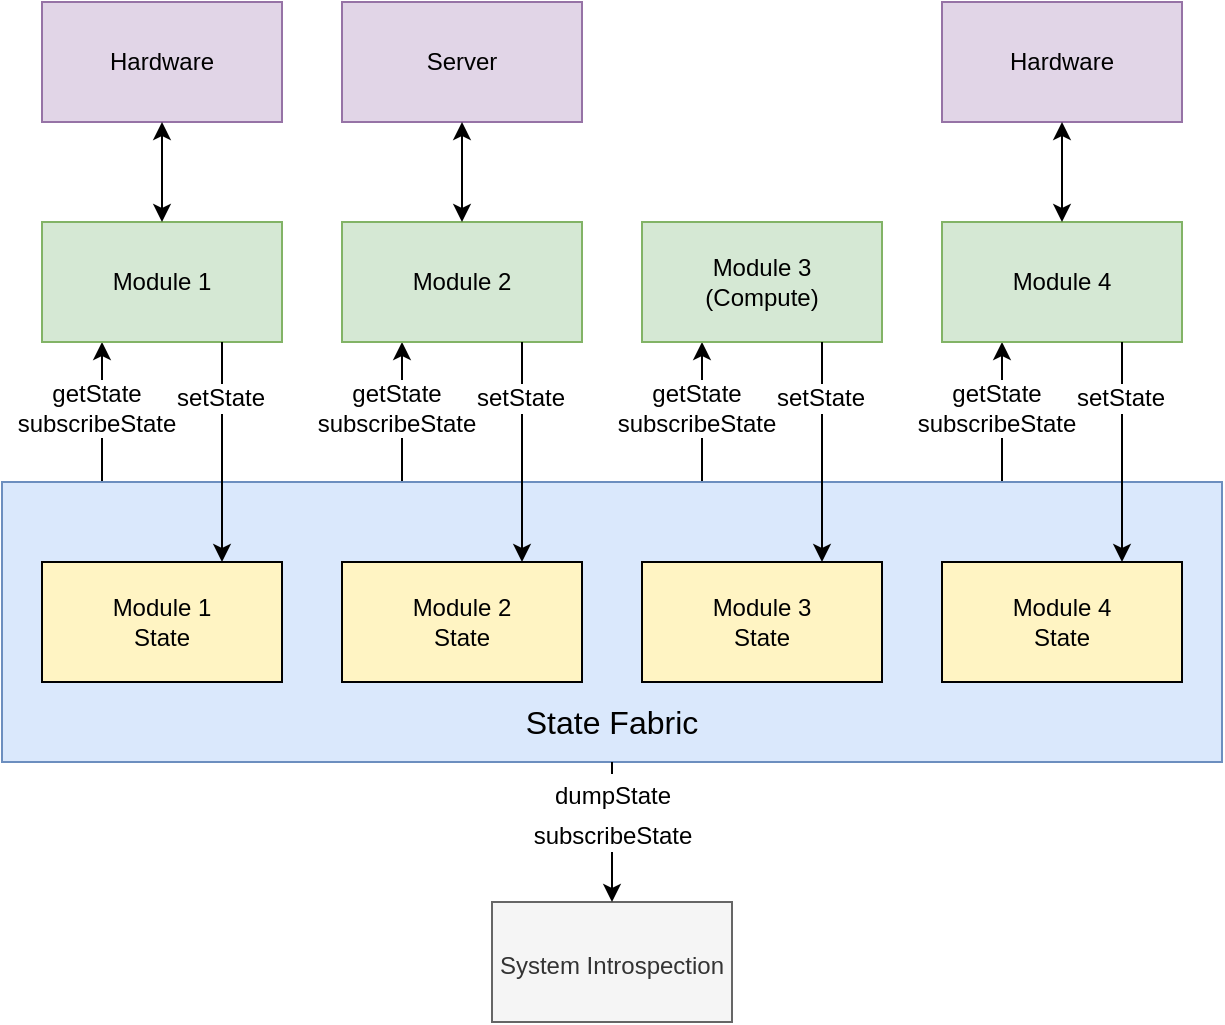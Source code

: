 <mxfile version="12.6.5" type="device"><diagram id="2l0lC3tq8opf9l6-ebVb" name="Page-1"><mxGraphModel dx="786" dy="580" grid="1" gridSize="10" guides="1" tooltips="1" connect="1" arrows="1" fold="1" page="1" pageScale="1" pageWidth="1654" pageHeight="1169" math="0" shadow="0"><root><mxCell id="0"/><mxCell id="1" parent="0"/><mxCell id="Mg-YqVyIgQlDT-JdyWLg-21" value="" style="endArrow=classic;html=1;entryX=0.25;entryY=1;entryDx=0;entryDy=0;exitX=0.25;exitY=0;exitDx=0;exitDy=0;" edge="1" parent="1" source="Mg-YqVyIgQlDT-JdyWLg-7" target="Mg-YqVyIgQlDT-JdyWLg-3"><mxGeometry width="50" height="50" relative="1" as="geometry"><mxPoint x="200" y="530" as="sourcePoint"/><mxPoint x="200" y="420" as="targetPoint"/></mxGeometry></mxCell><mxCell id="Mg-YqVyIgQlDT-JdyWLg-22" value="getState&lt;br&gt;subscribeState" style="text;html=1;align=center;verticalAlign=middle;resizable=0;points=[];labelBackgroundColor=#ffffff;" vertex="1" connectable="0" parent="Mg-YqVyIgQlDT-JdyWLg-21"><mxGeometry x="0.4" y="3" relative="1" as="geometry"><mxPoint as="offset"/></mxGeometry></mxCell><mxCell id="Mg-YqVyIgQlDT-JdyWLg-23" value="" style="endArrow=classic;html=1;entryX=0.25;entryY=1;entryDx=0;entryDy=0;exitX=0.25;exitY=0;exitDx=0;exitDy=0;" edge="1" parent="1" source="Mg-YqVyIgQlDT-JdyWLg-8" target="Mg-YqVyIgQlDT-JdyWLg-4"><mxGeometry width="50" height="50" relative="1" as="geometry"><mxPoint x="350" y="530" as="sourcePoint"/><mxPoint x="350" y="420" as="targetPoint"/></mxGeometry></mxCell><mxCell id="Mg-YqVyIgQlDT-JdyWLg-24" value="getState&lt;br&gt;subscribeState" style="text;html=1;align=center;verticalAlign=middle;resizable=0;points=[];labelBackgroundColor=#ffffff;" vertex="1" connectable="0" parent="Mg-YqVyIgQlDT-JdyWLg-23"><mxGeometry x="0.4" y="3" relative="1" as="geometry"><mxPoint as="offset"/></mxGeometry></mxCell><mxCell id="Mg-YqVyIgQlDT-JdyWLg-25" value="" style="endArrow=classic;html=1;entryX=0.25;entryY=1;entryDx=0;entryDy=0;exitX=0.25;exitY=0;exitDx=0;exitDy=0;" edge="1" parent="1" source="Mg-YqVyIgQlDT-JdyWLg-9" target="Mg-YqVyIgQlDT-JdyWLg-5"><mxGeometry width="50" height="50" relative="1" as="geometry"><mxPoint x="500" y="530" as="sourcePoint"/><mxPoint x="500" y="420" as="targetPoint"/></mxGeometry></mxCell><mxCell id="Mg-YqVyIgQlDT-JdyWLg-26" value="getState&lt;br&gt;subscribeState" style="text;html=1;align=center;verticalAlign=middle;resizable=0;points=[];labelBackgroundColor=#ffffff;" vertex="1" connectable="0" parent="Mg-YqVyIgQlDT-JdyWLg-25"><mxGeometry x="0.4" y="3" relative="1" as="geometry"><mxPoint as="offset"/></mxGeometry></mxCell><mxCell id="Mg-YqVyIgQlDT-JdyWLg-12" value="" style="endArrow=classic;html=1;entryX=0.25;entryY=1;entryDx=0;entryDy=0;exitX=0.25;exitY=0;exitDx=0;exitDy=0;" edge="1" parent="1" source="Mg-YqVyIgQlDT-JdyWLg-6" target="Mg-YqVyIgQlDT-JdyWLg-1"><mxGeometry width="50" height="50" relative="1" as="geometry"><mxPoint x="180" y="660" as="sourcePoint"/><mxPoint x="260" y="530" as="targetPoint"/></mxGeometry></mxCell><mxCell id="Mg-YqVyIgQlDT-JdyWLg-14" value="getState&lt;br&gt;subscribeState" style="text;html=1;align=center;verticalAlign=middle;resizable=0;points=[];labelBackgroundColor=#ffffff;" vertex="1" connectable="0" parent="Mg-YqVyIgQlDT-JdyWLg-12"><mxGeometry x="0.4" y="3" relative="1" as="geometry"><mxPoint as="offset"/></mxGeometry></mxCell><mxCell id="Mg-YqVyIgQlDT-JdyWLg-1" value="Module 1" style="rounded=0;whiteSpace=wrap;html=1;fillColor=#d5e8d4;strokeColor=#82b366;" vertex="1" parent="1"><mxGeometry x="160" y="350" width="120" height="60" as="geometry"/></mxCell><mxCell id="Mg-YqVyIgQlDT-JdyWLg-2" value="" style="rounded=0;whiteSpace=wrap;html=1;fillColor=#dae8fc;strokeColor=#6c8ebf;" vertex="1" parent="1"><mxGeometry x="140" y="480" width="610" height="140" as="geometry"/></mxCell><mxCell id="Mg-YqVyIgQlDT-JdyWLg-3" value="&lt;span style=&quot;white-space: normal&quot;&gt;Module 2&lt;/span&gt;" style="rounded=0;whiteSpace=wrap;html=1;fillColor=#d5e8d4;strokeColor=#82b366;" vertex="1" parent="1"><mxGeometry x="310" y="350" width="120" height="60" as="geometry"/></mxCell><mxCell id="Mg-YqVyIgQlDT-JdyWLg-4" value="&lt;span style=&quot;white-space: normal&quot;&gt;Module 3&lt;br&gt;(Compute)&lt;br&gt;&lt;/span&gt;" style="rounded=0;whiteSpace=wrap;html=1;fillColor=#d5e8d4;strokeColor=#82b366;" vertex="1" parent="1"><mxGeometry x="460" y="350" width="120" height="60" as="geometry"/></mxCell><mxCell id="Mg-YqVyIgQlDT-JdyWLg-5" value="&lt;span style=&quot;white-space: normal&quot;&gt;Module 4&lt;/span&gt;" style="rounded=0;whiteSpace=wrap;html=1;fillColor=#d5e8d4;strokeColor=#82b366;" vertex="1" parent="1"><mxGeometry x="610" y="350" width="120" height="60" as="geometry"/></mxCell><mxCell id="Mg-YqVyIgQlDT-JdyWLg-6" value="&lt;span style=&quot;white-space: normal&quot;&gt;Module 1&lt;br&gt;State&lt;br&gt;&lt;/span&gt;" style="rounded=0;whiteSpace=wrap;html=1;fillColor=#FFF4C3;" vertex="1" parent="1"><mxGeometry x="160" y="520" width="120" height="60" as="geometry"/></mxCell><mxCell id="Mg-YqVyIgQlDT-JdyWLg-7" value="&lt;span style=&quot;white-space: normal&quot;&gt;Module 2&lt;/span&gt;&lt;br style=&quot;white-space: normal&quot;&gt;&lt;span style=&quot;white-space: normal&quot;&gt;State&lt;/span&gt;" style="rounded=0;whiteSpace=wrap;html=1;fillColor=#FFF4C3;" vertex="1" parent="1"><mxGeometry x="310" y="520" width="120" height="60" as="geometry"/></mxCell><mxCell id="Mg-YqVyIgQlDT-JdyWLg-8" value="&lt;span style=&quot;white-space: normal&quot;&gt;Module 3&lt;/span&gt;&lt;br style=&quot;white-space: normal&quot;&gt;&lt;span style=&quot;white-space: normal&quot;&gt;State&lt;/span&gt;" style="rounded=0;whiteSpace=wrap;html=1;fillColor=#FFF4C3;" vertex="1" parent="1"><mxGeometry x="460" y="520" width="120" height="60" as="geometry"/></mxCell><mxCell id="Mg-YqVyIgQlDT-JdyWLg-9" value="&lt;span style=&quot;white-space: normal&quot;&gt;Module 4&lt;/span&gt;&lt;br style=&quot;white-space: normal&quot;&gt;&lt;span style=&quot;white-space: normal&quot;&gt;State&lt;/span&gt;" style="rounded=0;whiteSpace=wrap;html=1;fillColor=#FFF4C3;" vertex="1" parent="1"><mxGeometry x="610" y="520" width="120" height="60" as="geometry"/></mxCell><mxCell id="Mg-YqVyIgQlDT-JdyWLg-11" value="" style="endArrow=classic;html=1;exitX=0.75;exitY=1;exitDx=0;exitDy=0;entryX=0.75;entryY=0;entryDx=0;entryDy=0;" edge="1" parent="1" source="Mg-YqVyIgQlDT-JdyWLg-1" target="Mg-YqVyIgQlDT-JdyWLg-6"><mxGeometry width="50" height="50" relative="1" as="geometry"><mxPoint x="140" y="650" as="sourcePoint"/><mxPoint x="190" y="600" as="targetPoint"/></mxGeometry></mxCell><mxCell id="Mg-YqVyIgQlDT-JdyWLg-13" value="setState" style="text;html=1;align=center;verticalAlign=middle;resizable=0;points=[];labelBackgroundColor=#ffffff;" vertex="1" connectable="0" parent="Mg-YqVyIgQlDT-JdyWLg-11"><mxGeometry x="-0.495" y="-1" relative="1" as="geometry"><mxPoint as="offset"/></mxGeometry></mxCell><mxCell id="Mg-YqVyIgQlDT-JdyWLg-15" value="" style="endArrow=classic;html=1;exitX=0.75;exitY=1;exitDx=0;exitDy=0;entryX=0.75;entryY=0;entryDx=0;entryDy=0;" edge="1" parent="1" source="Mg-YqVyIgQlDT-JdyWLg-3" target="Mg-YqVyIgQlDT-JdyWLg-7"><mxGeometry width="50" height="50" relative="1" as="geometry"><mxPoint x="260" y="420" as="sourcePoint"/><mxPoint x="260" y="530" as="targetPoint"/></mxGeometry></mxCell><mxCell id="Mg-YqVyIgQlDT-JdyWLg-16" value="setState" style="text;html=1;align=center;verticalAlign=middle;resizable=0;points=[];labelBackgroundColor=#ffffff;" vertex="1" connectable="0" parent="Mg-YqVyIgQlDT-JdyWLg-15"><mxGeometry x="-0.495" y="-1" relative="1" as="geometry"><mxPoint as="offset"/></mxGeometry></mxCell><mxCell id="Mg-YqVyIgQlDT-JdyWLg-17" value="" style="endArrow=classic;html=1;exitX=0.75;exitY=1;exitDx=0;exitDy=0;entryX=0.75;entryY=0;entryDx=0;entryDy=0;" edge="1" parent="1" source="Mg-YqVyIgQlDT-JdyWLg-4" target="Mg-YqVyIgQlDT-JdyWLg-8"><mxGeometry width="50" height="50" relative="1" as="geometry"><mxPoint x="410" y="420" as="sourcePoint"/><mxPoint x="410" y="530" as="targetPoint"/></mxGeometry></mxCell><mxCell id="Mg-YqVyIgQlDT-JdyWLg-18" value="setState" style="text;html=1;align=center;verticalAlign=middle;resizable=0;points=[];labelBackgroundColor=#ffffff;" vertex="1" connectable="0" parent="Mg-YqVyIgQlDT-JdyWLg-17"><mxGeometry x="-0.495" y="-1" relative="1" as="geometry"><mxPoint as="offset"/></mxGeometry></mxCell><mxCell id="Mg-YqVyIgQlDT-JdyWLg-19" value="" style="endArrow=classic;html=1;exitX=0.75;exitY=1;exitDx=0;exitDy=0;entryX=0.75;entryY=0;entryDx=0;entryDy=0;" edge="1" parent="1" source="Mg-YqVyIgQlDT-JdyWLg-5" target="Mg-YqVyIgQlDT-JdyWLg-9"><mxGeometry width="50" height="50" relative="1" as="geometry"><mxPoint x="560" y="420" as="sourcePoint"/><mxPoint x="560" y="530" as="targetPoint"/></mxGeometry></mxCell><mxCell id="Mg-YqVyIgQlDT-JdyWLg-20" value="setState" style="text;html=1;align=center;verticalAlign=middle;resizable=0;points=[];labelBackgroundColor=#ffffff;" vertex="1" connectable="0" parent="Mg-YqVyIgQlDT-JdyWLg-19"><mxGeometry x="-0.495" y="-1" relative="1" as="geometry"><mxPoint as="offset"/></mxGeometry></mxCell><mxCell id="Mg-YqVyIgQlDT-JdyWLg-27" value="Hardware" style="rounded=0;whiteSpace=wrap;html=1;fillColor=#e1d5e7;strokeColor=#9673a6;" vertex="1" parent="1"><mxGeometry x="160" y="240" width="120" height="60" as="geometry"/></mxCell><mxCell id="Mg-YqVyIgQlDT-JdyWLg-28" value="" style="endArrow=classic;startArrow=classic;html=1;fontColor=#FFFFFF;entryX=0.5;entryY=1;entryDx=0;entryDy=0;exitX=0.5;exitY=0;exitDx=0;exitDy=0;" edge="1" parent="1" source="Mg-YqVyIgQlDT-JdyWLg-1" target="Mg-YqVyIgQlDT-JdyWLg-27"><mxGeometry width="50" height="50" relative="1" as="geometry"><mxPoint x="140" y="690" as="sourcePoint"/><mxPoint x="190" y="640" as="targetPoint"/></mxGeometry></mxCell><mxCell id="Mg-YqVyIgQlDT-JdyWLg-29" value="Server" style="rounded=0;whiteSpace=wrap;html=1;fillColor=#e1d5e7;strokeColor=#9673a6;" vertex="1" parent="1"><mxGeometry x="310" y="240" width="120" height="60" as="geometry"/></mxCell><mxCell id="Mg-YqVyIgQlDT-JdyWLg-30" value="" style="endArrow=classic;startArrow=classic;html=1;fontColor=#FFFFFF;entryX=0.5;entryY=1;entryDx=0;entryDy=0;exitX=0.5;exitY=0;exitDx=0;exitDy=0;" edge="1" parent="1" target="Mg-YqVyIgQlDT-JdyWLg-29"><mxGeometry width="50" height="50" relative="1" as="geometry"><mxPoint x="370" y="350" as="sourcePoint"/><mxPoint x="340" y="640" as="targetPoint"/></mxGeometry></mxCell><mxCell id="Mg-YqVyIgQlDT-JdyWLg-35" value="&lt;font color=&quot;#000000&quot; style=&quot;font-size: 16px&quot;&gt;State Fabric&lt;/font&gt;" style="text;html=1;strokeColor=none;fillColor=none;align=center;verticalAlign=middle;whiteSpace=wrap;rounded=0;fontColor=#FFFFFF;fontSize=16;" vertex="1" parent="1"><mxGeometry x="365" y="590" width="160" height="20" as="geometry"/></mxCell><mxCell id="Mg-YqVyIgQlDT-JdyWLg-36" value="&lt;font style=&quot;font-size: 12px&quot;&gt;System Introspection&lt;br&gt;&lt;/font&gt;" style="rounded=0;whiteSpace=wrap;html=1;fontSize=16;fillColor=#f5f5f5;strokeColor=#666666;fontColor=#333333;" vertex="1" parent="1"><mxGeometry x="385" y="690" width="120" height="60" as="geometry"/></mxCell><mxCell id="Mg-YqVyIgQlDT-JdyWLg-37" value="" style="endArrow=classic;html=1;fontSize=16;fontColor=#FFFFFF;exitX=0.5;exitY=1;exitDx=0;exitDy=0;entryX=0.5;entryY=0;entryDx=0;entryDy=0;" edge="1" parent="1" source="Mg-YqVyIgQlDT-JdyWLg-2" target="Mg-YqVyIgQlDT-JdyWLg-36"><mxGeometry width="50" height="50" relative="1" as="geometry"><mxPoint x="210" y="720" as="sourcePoint"/><mxPoint x="260" y="670" as="targetPoint"/></mxGeometry></mxCell><mxCell id="Mg-YqVyIgQlDT-JdyWLg-38" value="&lt;font color=&quot;#000000&quot;&gt;&lt;span style=&quot;font-size: 12px&quot;&gt;dumpState&lt;br&gt;subscribeState&lt;br&gt;&lt;/span&gt;&lt;/font&gt;" style="text;html=1;align=center;verticalAlign=middle;resizable=0;points=[];labelBackgroundColor=#ffffff;fontSize=16;fontColor=#FFFFFF;" vertex="1" connectable="0" parent="Mg-YqVyIgQlDT-JdyWLg-37"><mxGeometry x="-0.28" relative="1" as="geometry"><mxPoint as="offset"/></mxGeometry></mxCell><mxCell id="Mg-YqVyIgQlDT-JdyWLg-39" value="Hardware" style="rounded=0;whiteSpace=wrap;html=1;fillColor=#e1d5e7;strokeColor=#9673a6;" vertex="1" parent="1"><mxGeometry x="610" y="240" width="120" height="60" as="geometry"/></mxCell><mxCell id="Mg-YqVyIgQlDT-JdyWLg-40" value="" style="endArrow=classic;startArrow=classic;html=1;fontColor=#FFFFFF;entryX=0.5;entryY=1;entryDx=0;entryDy=0;exitX=0.5;exitY=0;exitDx=0;exitDy=0;" edge="1" parent="1" target="Mg-YqVyIgQlDT-JdyWLg-39"><mxGeometry width="50" height="50" relative="1" as="geometry"><mxPoint x="670" y="350" as="sourcePoint"/><mxPoint x="640" y="640" as="targetPoint"/></mxGeometry></mxCell></root></mxGraphModel></diagram></mxfile>